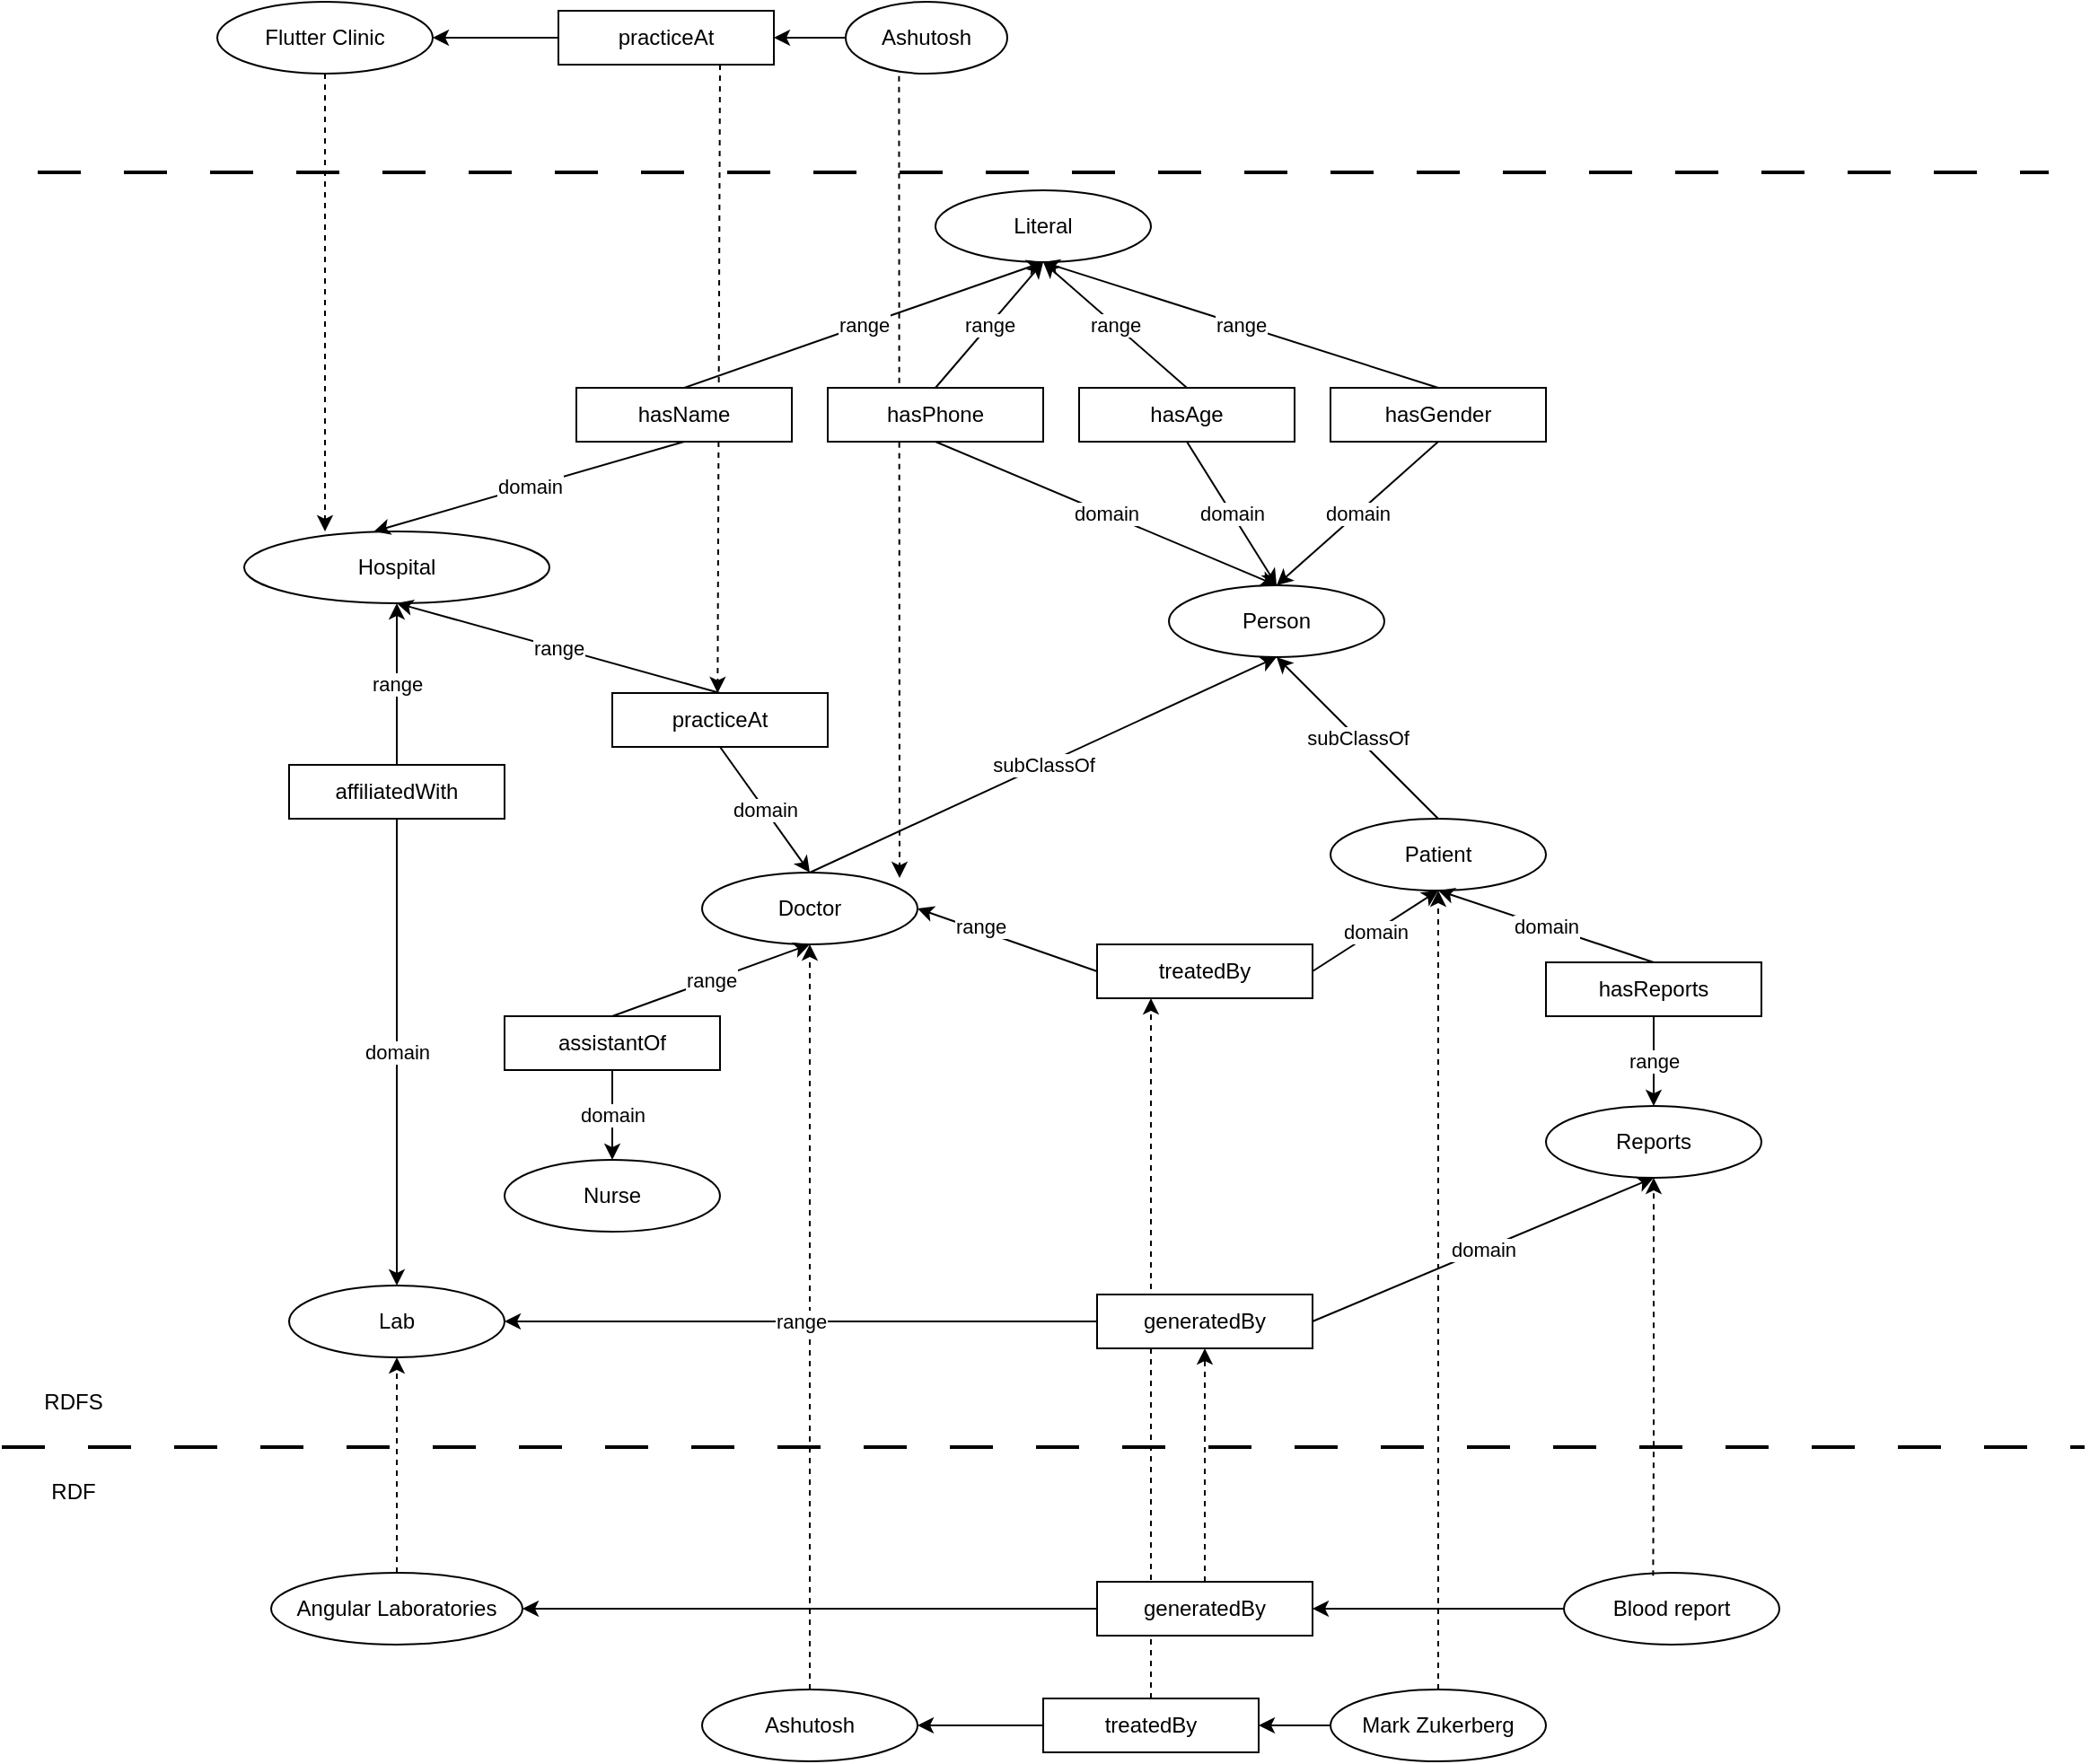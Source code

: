 <mxfile version="24.7.16">
  <diagram name="Page-1" id="ad52d381-51e7-2e0d-a935-2d0ddd2fd229">
    <mxGraphModel dx="2463" dy="919" grid="1" gridSize="10" guides="1" tooltips="1" connect="1" arrows="1" fold="1" page="1" pageScale="1" pageWidth="1100" pageHeight="850" background="none" math="0" shadow="0">
      <root>
        <mxCell id="0" />
        <mxCell id="1" parent="0" />
        <mxCell id="e0X_U4gPlemam7wgZ4IY-131" value="" style="endArrow=classic;html=1;rounded=0;exitX=0.5;exitY=0;exitDx=0;exitDy=0;dashed=1;entryX=0.5;entryY=1;entryDx=0;entryDy=0;" edge="1" parent="1" source="e0X_U4gPlemam7wgZ4IY-110" target="e0X_U4gPlemam7wgZ4IY-37">
          <mxGeometry width="50" height="50" relative="1" as="geometry">
            <mxPoint x="360" y="965" as="sourcePoint" />
            <mxPoint x="350" y="740" as="targetPoint" />
            <Array as="points" />
          </mxGeometry>
        </mxCell>
        <mxCell id="e0X_U4gPlemam7wgZ4IY-128" value="" style="endArrow=classic;html=1;rounded=0;dashed=1;exitX=0.33;exitY=1.033;exitDx=0;exitDy=0;exitPerimeter=0;" edge="1" parent="1" source="e0X_U4gPlemam7wgZ4IY-124">
          <mxGeometry width="50" height="50" relative="1" as="geometry">
            <mxPoint x="310" y="70" as="sourcePoint" />
            <mxPoint x="400" y="513" as="targetPoint" />
          </mxGeometry>
        </mxCell>
        <mxCell id="e0X_U4gPlemam7wgZ4IY-122" value="" style="endArrow=classic;html=1;rounded=0;dashed=1;exitX=0.75;exitY=1;exitDx=0;exitDy=0;" edge="1" parent="1" source="e0X_U4gPlemam7wgZ4IY-123">
          <mxGeometry width="50" height="50" relative="1" as="geometry">
            <mxPoint x="300" y="50" as="sourcePoint" />
            <mxPoint x="298.67" y="410" as="targetPoint" />
          </mxGeometry>
        </mxCell>
        <mxCell id="e0X_U4gPlemam7wgZ4IY-107" value="" style="endArrow=classic;html=1;rounded=0;entryX=0.25;entryY=1;entryDx=0;entryDy=0;dashed=1;" edge="1" parent="1" source="e0X_U4gPlemam7wgZ4IY-104" target="e0X_U4gPlemam7wgZ4IY-59">
          <mxGeometry width="50" height="50" relative="1" as="geometry">
            <mxPoint x="710" y="975" as="sourcePoint" />
            <mxPoint x="710" y="530" as="targetPoint" />
          </mxGeometry>
        </mxCell>
        <mxCell id="e0X_U4gPlemam7wgZ4IY-1" value="Literal" style="ellipse;whiteSpace=wrap;html=1;" vertex="1" parent="1">
          <mxGeometry x="420" y="130" width="120" height="40" as="geometry" />
        </mxCell>
        <mxCell id="e0X_U4gPlemam7wgZ4IY-2" value="hasName" style="rounded=0;whiteSpace=wrap;html=1;" vertex="1" parent="1">
          <mxGeometry x="220" y="240" width="120" height="30" as="geometry" />
        </mxCell>
        <mxCell id="e0X_U4gPlemam7wgZ4IY-5" value="" style="endArrow=classic;html=1;rounded=0;exitX=0.5;exitY=0;exitDx=0;exitDy=0;entryX=0.5;entryY=1;entryDx=0;entryDy=0;" edge="1" parent="1" source="e0X_U4gPlemam7wgZ4IY-2" target="e0X_U4gPlemam7wgZ4IY-1">
          <mxGeometry relative="1" as="geometry">
            <mxPoint x="440" y="260" as="sourcePoint" />
            <mxPoint x="540" y="260" as="targetPoint" />
          </mxGeometry>
        </mxCell>
        <mxCell id="e0X_U4gPlemam7wgZ4IY-6" value="range" style="edgeLabel;resizable=0;html=1;;align=center;verticalAlign=middle;" connectable="0" vertex="1" parent="e0X_U4gPlemam7wgZ4IY-5">
          <mxGeometry relative="1" as="geometry" />
        </mxCell>
        <mxCell id="e0X_U4gPlemam7wgZ4IY-14" value="hasPhone" style="rounded=0;whiteSpace=wrap;html=1;" vertex="1" parent="1">
          <mxGeometry x="360" y="240" width="120" height="30" as="geometry" />
        </mxCell>
        <mxCell id="e0X_U4gPlemam7wgZ4IY-15" value="hasAge" style="rounded=0;whiteSpace=wrap;html=1;" vertex="1" parent="1">
          <mxGeometry x="500" y="240" width="120" height="30" as="geometry" />
        </mxCell>
        <mxCell id="e0X_U4gPlemam7wgZ4IY-17" value="hasGender" style="rounded=0;whiteSpace=wrap;html=1;" vertex="1" parent="1">
          <mxGeometry x="640" y="240" width="120" height="30" as="geometry" />
        </mxCell>
        <mxCell id="e0X_U4gPlemam7wgZ4IY-19" value="" style="endArrow=classic;html=1;rounded=0;exitX=0.5;exitY=0;exitDx=0;exitDy=0;" edge="1" parent="1" source="e0X_U4gPlemam7wgZ4IY-14">
          <mxGeometry relative="1" as="geometry">
            <mxPoint x="440" y="260" as="sourcePoint" />
            <mxPoint x="480" y="170" as="targetPoint" />
          </mxGeometry>
        </mxCell>
        <mxCell id="e0X_U4gPlemam7wgZ4IY-20" value="range" style="edgeLabel;resizable=0;html=1;;align=center;verticalAlign=middle;" connectable="0" vertex="1" parent="e0X_U4gPlemam7wgZ4IY-19">
          <mxGeometry relative="1" as="geometry" />
        </mxCell>
        <mxCell id="e0X_U4gPlemam7wgZ4IY-23" value="" style="endArrow=classic;html=1;rounded=0;exitX=0.5;exitY=0;exitDx=0;exitDy=0;" edge="1" parent="1" source="e0X_U4gPlemam7wgZ4IY-15">
          <mxGeometry relative="1" as="geometry">
            <mxPoint x="430" y="250" as="sourcePoint" />
            <mxPoint x="480" y="170" as="targetPoint" />
          </mxGeometry>
        </mxCell>
        <mxCell id="e0X_U4gPlemam7wgZ4IY-24" value="range" style="edgeLabel;resizable=0;html=1;;align=center;verticalAlign=middle;" connectable="0" vertex="1" parent="e0X_U4gPlemam7wgZ4IY-23">
          <mxGeometry relative="1" as="geometry" />
        </mxCell>
        <mxCell id="e0X_U4gPlemam7wgZ4IY-25" value="" style="endArrow=classic;html=1;rounded=0;exitX=0.5;exitY=0;exitDx=0;exitDy=0;entryX=0.5;entryY=1;entryDx=0;entryDy=0;" edge="1" parent="1" source="e0X_U4gPlemam7wgZ4IY-17" target="e0X_U4gPlemam7wgZ4IY-1">
          <mxGeometry relative="1" as="geometry">
            <mxPoint x="570" y="250" as="sourcePoint" />
            <mxPoint x="490" y="180" as="targetPoint" />
          </mxGeometry>
        </mxCell>
        <mxCell id="e0X_U4gPlemam7wgZ4IY-26" value="range" style="edgeLabel;resizable=0;html=1;;align=center;verticalAlign=middle;" connectable="0" vertex="1" parent="e0X_U4gPlemam7wgZ4IY-25">
          <mxGeometry relative="1" as="geometry" />
        </mxCell>
        <mxCell id="e0X_U4gPlemam7wgZ4IY-27" value="Person" style="ellipse;whiteSpace=wrap;html=1;" vertex="1" parent="1">
          <mxGeometry x="550" y="350" width="120" height="40" as="geometry" />
        </mxCell>
        <mxCell id="e0X_U4gPlemam7wgZ4IY-28" value="Hospital" style="ellipse;whiteSpace=wrap;html=1;" vertex="1" parent="1">
          <mxGeometry x="35" y="320" width="170" height="40" as="geometry" />
        </mxCell>
        <mxCell id="e0X_U4gPlemam7wgZ4IY-29" value="" style="endArrow=classic;html=1;rounded=0;exitX=0.5;exitY=1;exitDx=0;exitDy=0;entryX=0.425;entryY=0;entryDx=0;entryDy=0;entryPerimeter=0;" edge="1" parent="1" source="e0X_U4gPlemam7wgZ4IY-2" target="e0X_U4gPlemam7wgZ4IY-28">
          <mxGeometry relative="1" as="geometry">
            <mxPoint x="230" y="390" as="sourcePoint" />
            <mxPoint x="330" y="390" as="targetPoint" />
          </mxGeometry>
        </mxCell>
        <mxCell id="e0X_U4gPlemam7wgZ4IY-30" value="domain" style="edgeLabel;resizable=0;html=1;;align=center;verticalAlign=middle;" connectable="0" vertex="1" parent="e0X_U4gPlemam7wgZ4IY-29">
          <mxGeometry relative="1" as="geometry" />
        </mxCell>
        <mxCell id="e0X_U4gPlemam7wgZ4IY-31" value="" style="endArrow=classic;html=1;rounded=0;exitX=0.5;exitY=1;exitDx=0;exitDy=0;entryX=0.5;entryY=0;entryDx=0;entryDy=0;" edge="1" parent="1" source="e0X_U4gPlemam7wgZ4IY-14" target="e0X_U4gPlemam7wgZ4IY-27">
          <mxGeometry relative="1" as="geometry">
            <mxPoint x="290" y="280" as="sourcePoint" />
            <mxPoint x="321" y="360" as="targetPoint" />
          </mxGeometry>
        </mxCell>
        <mxCell id="e0X_U4gPlemam7wgZ4IY-32" value="domain" style="edgeLabel;resizable=0;html=1;;align=center;verticalAlign=middle;" connectable="0" vertex="1" parent="e0X_U4gPlemam7wgZ4IY-31">
          <mxGeometry relative="1" as="geometry" />
        </mxCell>
        <mxCell id="e0X_U4gPlemam7wgZ4IY-33" value="" style="endArrow=classic;html=1;rounded=0;exitX=0.5;exitY=1;exitDx=0;exitDy=0;entryX=0.5;entryY=0;entryDx=0;entryDy=0;" edge="1" parent="1" source="e0X_U4gPlemam7wgZ4IY-15" target="e0X_U4gPlemam7wgZ4IY-27">
          <mxGeometry relative="1" as="geometry">
            <mxPoint x="430" y="280" as="sourcePoint" />
            <mxPoint x="620" y="360" as="targetPoint" />
          </mxGeometry>
        </mxCell>
        <mxCell id="e0X_U4gPlemam7wgZ4IY-34" value="domain" style="edgeLabel;resizable=0;html=1;;align=center;verticalAlign=middle;" connectable="0" vertex="1" parent="e0X_U4gPlemam7wgZ4IY-33">
          <mxGeometry relative="1" as="geometry" />
        </mxCell>
        <mxCell id="e0X_U4gPlemam7wgZ4IY-35" value="" style="endArrow=classic;html=1;rounded=0;exitX=0.5;exitY=1;exitDx=0;exitDy=0;entryX=0.5;entryY=0;entryDx=0;entryDy=0;" edge="1" parent="1" source="e0X_U4gPlemam7wgZ4IY-17" target="e0X_U4gPlemam7wgZ4IY-27">
          <mxGeometry relative="1" as="geometry">
            <mxPoint x="570" y="280" as="sourcePoint" />
            <mxPoint x="620" y="360" as="targetPoint" />
          </mxGeometry>
        </mxCell>
        <mxCell id="e0X_U4gPlemam7wgZ4IY-36" value="domain" style="edgeLabel;resizable=0;html=1;;align=center;verticalAlign=middle;" connectable="0" vertex="1" parent="e0X_U4gPlemam7wgZ4IY-35">
          <mxGeometry relative="1" as="geometry" />
        </mxCell>
        <mxCell id="e0X_U4gPlemam7wgZ4IY-37" value="Doctor" style="ellipse;whiteSpace=wrap;html=1;" vertex="1" parent="1">
          <mxGeometry x="290" y="510" width="120" height="40" as="geometry" />
        </mxCell>
        <mxCell id="e0X_U4gPlemam7wgZ4IY-39" value="practiceAt" style="rounded=0;whiteSpace=wrap;html=1;" vertex="1" parent="1">
          <mxGeometry x="240" y="410" width="120" height="30" as="geometry" />
        </mxCell>
        <mxCell id="e0X_U4gPlemam7wgZ4IY-41" value="" style="endArrow=classic;html=1;rounded=0;exitX=0.5;exitY=0;exitDx=0;exitDy=0;entryX=0.5;entryY=1;entryDx=0;entryDy=0;" edge="1" parent="1" source="e0X_U4gPlemam7wgZ4IY-39" target="e0X_U4gPlemam7wgZ4IY-28">
          <mxGeometry relative="1" as="geometry">
            <mxPoint x="440" y="470" as="sourcePoint" />
            <mxPoint x="540" y="470" as="targetPoint" />
          </mxGeometry>
        </mxCell>
        <mxCell id="e0X_U4gPlemam7wgZ4IY-42" value="range" style="edgeLabel;resizable=0;html=1;;align=center;verticalAlign=middle;" connectable="0" vertex="1" parent="e0X_U4gPlemam7wgZ4IY-41">
          <mxGeometry relative="1" as="geometry" />
        </mxCell>
        <mxCell id="e0X_U4gPlemam7wgZ4IY-43" value="" style="endArrow=classic;html=1;rounded=0;exitX=0.5;exitY=1;exitDx=0;exitDy=0;entryX=0.5;entryY=0;entryDx=0;entryDy=0;" edge="1" parent="1" source="e0X_U4gPlemam7wgZ4IY-39" target="e0X_U4gPlemam7wgZ4IY-37">
          <mxGeometry relative="1" as="geometry">
            <mxPoint x="290" y="280" as="sourcePoint" />
            <mxPoint x="321" y="360" as="targetPoint" />
          </mxGeometry>
        </mxCell>
        <mxCell id="e0X_U4gPlemam7wgZ4IY-44" value="domain" style="edgeLabel;resizable=0;html=1;;align=center;verticalAlign=middle;" connectable="0" vertex="1" parent="e0X_U4gPlemam7wgZ4IY-43">
          <mxGeometry relative="1" as="geometry" />
        </mxCell>
        <mxCell id="e0X_U4gPlemam7wgZ4IY-46" value="" style="endArrow=classic;html=1;rounded=0;exitX=0.5;exitY=0;exitDx=0;exitDy=0;entryX=0.5;entryY=1;entryDx=0;entryDy=0;" edge="1" parent="1" source="e0X_U4gPlemam7wgZ4IY-37" target="e0X_U4gPlemam7wgZ4IY-27">
          <mxGeometry relative="1" as="geometry">
            <mxPoint x="440" y="470" as="sourcePoint" />
            <mxPoint x="540" y="470" as="targetPoint" />
          </mxGeometry>
        </mxCell>
        <mxCell id="e0X_U4gPlemam7wgZ4IY-47" value="subClassOf" style="edgeLabel;resizable=0;html=1;;align=center;verticalAlign=middle;" connectable="0" vertex="1" parent="e0X_U4gPlemam7wgZ4IY-46">
          <mxGeometry relative="1" as="geometry" />
        </mxCell>
        <mxCell id="e0X_U4gPlemam7wgZ4IY-48" value="Patient" style="ellipse;whiteSpace=wrap;html=1;" vertex="1" parent="1">
          <mxGeometry x="640" y="480" width="120" height="40" as="geometry" />
        </mxCell>
        <mxCell id="e0X_U4gPlemam7wgZ4IY-51" value="" style="endArrow=classic;html=1;rounded=0;exitX=0.5;exitY=0;exitDx=0;exitDy=0;entryX=0.5;entryY=1;entryDx=0;entryDy=0;" edge="1" parent="1" source="e0X_U4gPlemam7wgZ4IY-48" target="e0X_U4gPlemam7wgZ4IY-27">
          <mxGeometry relative="1" as="geometry">
            <mxPoint x="490" y="480" as="sourcePoint" />
            <mxPoint x="620" y="400" as="targetPoint" />
          </mxGeometry>
        </mxCell>
        <mxCell id="e0X_U4gPlemam7wgZ4IY-52" value="subClassOf" style="edgeLabel;resizable=0;html=1;;align=center;verticalAlign=middle;" connectable="0" vertex="1" parent="e0X_U4gPlemam7wgZ4IY-51">
          <mxGeometry relative="1" as="geometry" />
        </mxCell>
        <mxCell id="e0X_U4gPlemam7wgZ4IY-54" value="assistantOf" style="rounded=0;whiteSpace=wrap;html=1;" vertex="1" parent="1">
          <mxGeometry x="180" y="590" width="120" height="30" as="geometry" />
        </mxCell>
        <mxCell id="e0X_U4gPlemam7wgZ4IY-55" value="" style="endArrow=classic;html=1;rounded=0;exitX=0.5;exitY=0;exitDx=0;exitDy=0;entryX=0.5;entryY=1;entryDx=0;entryDy=0;" edge="1" parent="1" source="e0X_U4gPlemam7wgZ4IY-54" target="e0X_U4gPlemam7wgZ4IY-37">
          <mxGeometry relative="1" as="geometry">
            <mxPoint x="440" y="590" as="sourcePoint" />
            <mxPoint x="390" y="550" as="targetPoint" />
          </mxGeometry>
        </mxCell>
        <mxCell id="e0X_U4gPlemam7wgZ4IY-56" value="range" style="edgeLabel;resizable=0;html=1;;align=center;verticalAlign=middle;" connectable="0" vertex="1" parent="e0X_U4gPlemam7wgZ4IY-55">
          <mxGeometry relative="1" as="geometry" />
        </mxCell>
        <mxCell id="e0X_U4gPlemam7wgZ4IY-57" value="" style="endArrow=classic;html=1;rounded=0;exitX=0.5;exitY=1;exitDx=0;exitDy=0;entryX=0.5;entryY=0;entryDx=0;entryDy=0;" edge="1" parent="1" source="e0X_U4gPlemam7wgZ4IY-54" target="e0X_U4gPlemam7wgZ4IY-53">
          <mxGeometry relative="1" as="geometry">
            <mxPoint x="350" y="440" as="sourcePoint" />
            <mxPoint x="400" y="520" as="targetPoint" />
          </mxGeometry>
        </mxCell>
        <mxCell id="e0X_U4gPlemam7wgZ4IY-58" value="domain" style="edgeLabel;resizable=0;html=1;;align=center;verticalAlign=middle;" connectable="0" vertex="1" parent="e0X_U4gPlemam7wgZ4IY-57">
          <mxGeometry relative="1" as="geometry" />
        </mxCell>
        <mxCell id="e0X_U4gPlemam7wgZ4IY-59" value="treatedBy" style="rounded=0;whiteSpace=wrap;html=1;" vertex="1" parent="1">
          <mxGeometry x="510" y="550" width="120" height="30" as="geometry" />
        </mxCell>
        <mxCell id="e0X_U4gPlemam7wgZ4IY-60" value="" style="endArrow=classic;html=1;rounded=0;exitX=0;exitY=0.5;exitDx=0;exitDy=0;entryX=1;entryY=0.5;entryDx=0;entryDy=0;" edge="1" parent="1" source="e0X_U4gPlemam7wgZ4IY-59" target="e0X_U4gPlemam7wgZ4IY-37">
          <mxGeometry relative="1" as="geometry">
            <mxPoint x="410" y="610" as="sourcePoint" />
            <mxPoint x="370" y="560" as="targetPoint" />
          </mxGeometry>
        </mxCell>
        <mxCell id="e0X_U4gPlemam7wgZ4IY-61" value="range" style="edgeLabel;resizable=0;html=1;;align=center;verticalAlign=middle;" connectable="0" vertex="1" parent="e0X_U4gPlemam7wgZ4IY-60">
          <mxGeometry relative="1" as="geometry">
            <mxPoint x="-15" y="-8" as="offset" />
          </mxGeometry>
        </mxCell>
        <mxCell id="e0X_U4gPlemam7wgZ4IY-62" value="" style="endArrow=classic;html=1;rounded=0;exitX=1;exitY=0.5;exitDx=0;exitDy=0;entryX=0.5;entryY=1;entryDx=0;entryDy=0;" edge="1" parent="1" source="e0X_U4gPlemam7wgZ4IY-59" target="e0X_U4gPlemam7wgZ4IY-48">
          <mxGeometry relative="1" as="geometry">
            <mxPoint x="410" y="640" as="sourcePoint" />
            <mxPoint x="470" y="680" as="targetPoint" />
          </mxGeometry>
        </mxCell>
        <mxCell id="e0X_U4gPlemam7wgZ4IY-63" value="domain" style="edgeLabel;resizable=0;html=1;;align=center;verticalAlign=middle;" connectable="0" vertex="1" parent="e0X_U4gPlemam7wgZ4IY-62">
          <mxGeometry relative="1" as="geometry" />
        </mxCell>
        <mxCell id="e0X_U4gPlemam7wgZ4IY-64" value="hasReports" style="rounded=0;whiteSpace=wrap;html=1;" vertex="1" parent="1">
          <mxGeometry x="760" y="560" width="120" height="30" as="geometry" />
        </mxCell>
        <mxCell id="e0X_U4gPlemam7wgZ4IY-66" value="" style="endArrow=classic;html=1;rounded=0;exitX=0.5;exitY=0;exitDx=0;exitDy=0;" edge="1" parent="1" source="e0X_U4gPlemam7wgZ4IY-64">
          <mxGeometry relative="1" as="geometry">
            <mxPoint x="640" y="575" as="sourcePoint" />
            <mxPoint x="700" y="520" as="targetPoint" />
            <Array as="points" />
          </mxGeometry>
        </mxCell>
        <mxCell id="e0X_U4gPlemam7wgZ4IY-67" value="domain" style="edgeLabel;resizable=0;html=1;;align=center;verticalAlign=middle;" connectable="0" vertex="1" parent="e0X_U4gPlemam7wgZ4IY-66">
          <mxGeometry relative="1" as="geometry" />
        </mxCell>
        <mxCell id="e0X_U4gPlemam7wgZ4IY-68" value="Reports" style="ellipse;whiteSpace=wrap;html=1;" vertex="1" parent="1">
          <mxGeometry x="760" y="640" width="120" height="40" as="geometry" />
        </mxCell>
        <mxCell id="e0X_U4gPlemam7wgZ4IY-69" value="" style="endArrow=classic;html=1;rounded=0;exitX=0.5;exitY=1;exitDx=0;exitDy=0;entryX=0.5;entryY=0;entryDx=0;entryDy=0;" edge="1" parent="1" source="e0X_U4gPlemam7wgZ4IY-64" target="e0X_U4gPlemam7wgZ4IY-68">
          <mxGeometry relative="1" as="geometry">
            <mxPoint x="520" y="575" as="sourcePoint" />
            <mxPoint x="430" y="540" as="targetPoint" />
          </mxGeometry>
        </mxCell>
        <mxCell id="e0X_U4gPlemam7wgZ4IY-70" value="range" style="edgeLabel;resizable=0;html=1;;align=center;verticalAlign=middle;" connectable="0" vertex="1" parent="e0X_U4gPlemam7wgZ4IY-69">
          <mxGeometry relative="1" as="geometry" />
        </mxCell>
        <mxCell id="e0X_U4gPlemam7wgZ4IY-71" value="affiliatedWith" style="rounded=0;whiteSpace=wrap;html=1;" vertex="1" parent="1">
          <mxGeometry x="60" y="450" width="120" height="30" as="geometry" />
        </mxCell>
        <mxCell id="e0X_U4gPlemam7wgZ4IY-76" value="" style="endArrow=classic;html=1;rounded=0;exitX=0.5;exitY=0;exitDx=0;exitDy=0;entryX=0.5;entryY=1;entryDx=0;entryDy=0;" edge="1" parent="1" source="e0X_U4gPlemam7wgZ4IY-71" target="e0X_U4gPlemam7wgZ4IY-28">
          <mxGeometry relative="1" as="geometry">
            <mxPoint x="310" y="420" as="sourcePoint" />
            <mxPoint x="290" y="360" as="targetPoint" />
          </mxGeometry>
        </mxCell>
        <mxCell id="e0X_U4gPlemam7wgZ4IY-77" value="range" style="edgeLabel;resizable=0;html=1;;align=center;verticalAlign=middle;" connectable="0" vertex="1" parent="e0X_U4gPlemam7wgZ4IY-76">
          <mxGeometry relative="1" as="geometry" />
        </mxCell>
        <mxCell id="e0X_U4gPlemam7wgZ4IY-78" value="Lab" style="ellipse;whiteSpace=wrap;html=1;" vertex="1" parent="1">
          <mxGeometry x="60" y="740" width="120" height="40" as="geometry" />
        </mxCell>
        <mxCell id="e0X_U4gPlemam7wgZ4IY-79" value="" style="endArrow=classic;html=1;rounded=0;entryX=0.5;entryY=0;entryDx=0;entryDy=0;exitX=0.5;exitY=1;exitDx=0;exitDy=0;" edge="1" parent="1" source="e0X_U4gPlemam7wgZ4IY-71" target="e0X_U4gPlemam7wgZ4IY-78">
          <mxGeometry relative="1" as="geometry">
            <mxPoint x="140" y="490" as="sourcePoint" />
            <mxPoint x="370" y="520" as="targetPoint" />
          </mxGeometry>
        </mxCell>
        <mxCell id="e0X_U4gPlemam7wgZ4IY-80" value="domain" style="edgeLabel;resizable=0;html=1;;align=center;verticalAlign=middle;" connectable="0" vertex="1" parent="e0X_U4gPlemam7wgZ4IY-79">
          <mxGeometry relative="1" as="geometry" />
        </mxCell>
        <mxCell id="e0X_U4gPlemam7wgZ4IY-81" value="generatedBy" style="rounded=0;whiteSpace=wrap;html=1;" vertex="1" parent="1">
          <mxGeometry x="510" y="745" width="120" height="30" as="geometry" />
        </mxCell>
        <mxCell id="e0X_U4gPlemam7wgZ4IY-82" value="" style="endArrow=classic;html=1;rounded=0;exitX=0;exitY=0.5;exitDx=0;exitDy=0;entryX=1;entryY=0.5;entryDx=0;entryDy=0;" edge="1" parent="1" source="e0X_U4gPlemam7wgZ4IY-81" target="e0X_U4gPlemam7wgZ4IY-78">
          <mxGeometry relative="1" as="geometry">
            <mxPoint x="830" y="600" as="sourcePoint" />
            <mxPoint x="830" y="650" as="targetPoint" />
          </mxGeometry>
        </mxCell>
        <mxCell id="e0X_U4gPlemam7wgZ4IY-83" value="range" style="edgeLabel;resizable=0;html=1;;align=center;verticalAlign=middle;" connectable="0" vertex="1" parent="e0X_U4gPlemam7wgZ4IY-82">
          <mxGeometry relative="1" as="geometry" />
        </mxCell>
        <mxCell id="e0X_U4gPlemam7wgZ4IY-84" value="" style="endArrow=classic;html=1;rounded=0;exitX=1;exitY=0.5;exitDx=0;exitDy=0;entryX=0.5;entryY=1;entryDx=0;entryDy=0;" edge="1" parent="1" source="e0X_U4gPlemam7wgZ4IY-81" target="e0X_U4gPlemam7wgZ4IY-68">
          <mxGeometry relative="1" as="geometry">
            <mxPoint x="830" y="570" as="sourcePoint" />
            <mxPoint x="710" y="530" as="targetPoint" />
            <Array as="points" />
          </mxGeometry>
        </mxCell>
        <mxCell id="e0X_U4gPlemam7wgZ4IY-85" value="domain" style="edgeLabel;resizable=0;html=1;;align=center;verticalAlign=middle;" connectable="0" vertex="1" parent="e0X_U4gPlemam7wgZ4IY-84">
          <mxGeometry relative="1" as="geometry" />
        </mxCell>
        <mxCell id="e0X_U4gPlemam7wgZ4IY-88" value="" style="endArrow=none;dashed=1;html=1;dashPattern=12 12;strokeWidth=2;rounded=0;" edge="1" parent="1">
          <mxGeometry width="50" height="50" relative="1" as="geometry">
            <mxPoint x="-80" y="120" as="sourcePoint" />
            <mxPoint x="1040" y="120" as="targetPoint" />
          </mxGeometry>
        </mxCell>
        <mxCell id="e0X_U4gPlemam7wgZ4IY-89" value="" style="endArrow=none;dashed=1;html=1;strokeWidth=2;rounded=0;dashPattern=12 12;" edge="1" parent="1">
          <mxGeometry width="50" height="50" relative="1" as="geometry">
            <mxPoint x="-100" y="830" as="sourcePoint" />
            <mxPoint x="1060" y="830" as="targetPoint" />
          </mxGeometry>
        </mxCell>
        <mxCell id="e0X_U4gPlemam7wgZ4IY-90" value="RDFS" style="text;html=1;align=center;verticalAlign=middle;whiteSpace=wrap;rounded=0;" vertex="1" parent="1">
          <mxGeometry x="-90" y="790" width="60" height="30" as="geometry" />
        </mxCell>
        <mxCell id="e0X_U4gPlemam7wgZ4IY-92" value="RDF" style="text;html=1;align=center;verticalAlign=middle;whiteSpace=wrap;rounded=0;" vertex="1" parent="1">
          <mxGeometry x="-90" y="840" width="60" height="30" as="geometry" />
        </mxCell>
        <mxCell id="e0X_U4gPlemam7wgZ4IY-93" value="Angular Laboratories" style="ellipse;whiteSpace=wrap;html=1;" vertex="1" parent="1">
          <mxGeometry x="50" y="900" width="140" height="40" as="geometry" />
        </mxCell>
        <mxCell id="e0X_U4gPlemam7wgZ4IY-94" value="generatedBy" style="rounded=0;whiteSpace=wrap;html=1;" vertex="1" parent="1">
          <mxGeometry x="510" y="905" width="120" height="30" as="geometry" />
        </mxCell>
        <mxCell id="e0X_U4gPlemam7wgZ4IY-95" value="Blood report" style="ellipse;whiteSpace=wrap;html=1;" vertex="1" parent="1">
          <mxGeometry x="770" y="900" width="120" height="40" as="geometry" />
        </mxCell>
        <mxCell id="e0X_U4gPlemam7wgZ4IY-96" value="" style="endArrow=classic;html=1;rounded=0;exitX=0;exitY=0.5;exitDx=0;exitDy=0;entryX=1;entryY=0.5;entryDx=0;entryDy=0;" edge="1" parent="1" source="e0X_U4gPlemam7wgZ4IY-95" target="e0X_U4gPlemam7wgZ4IY-94">
          <mxGeometry width="50" height="50" relative="1" as="geometry">
            <mxPoint x="420" y="830" as="sourcePoint" />
            <mxPoint x="470" y="780" as="targetPoint" />
          </mxGeometry>
        </mxCell>
        <mxCell id="e0X_U4gPlemam7wgZ4IY-97" value="" style="endArrow=classic;html=1;rounded=0;exitX=0;exitY=0.5;exitDx=0;exitDy=0;entryX=1;entryY=0.5;entryDx=0;entryDy=0;" edge="1" parent="1" source="e0X_U4gPlemam7wgZ4IY-94" target="e0X_U4gPlemam7wgZ4IY-93">
          <mxGeometry width="50" height="50" relative="1" as="geometry">
            <mxPoint x="770" y="925" as="sourcePoint" />
            <mxPoint x="640" y="925" as="targetPoint" />
          </mxGeometry>
        </mxCell>
        <mxCell id="e0X_U4gPlemam7wgZ4IY-101" value="" style="endArrow=classic;html=1;rounded=0;dashed=1;exitX=0.5;exitY=0;exitDx=0;exitDy=0;entryX=0.5;entryY=1;entryDx=0;entryDy=0;" edge="1" parent="1" source="e0X_U4gPlemam7wgZ4IY-93" target="e0X_U4gPlemam7wgZ4IY-78">
          <mxGeometry width="50" height="50" relative="1" as="geometry">
            <mxPoint x="140" y="820" as="sourcePoint" />
            <mxPoint x="220" y="800" as="targetPoint" />
          </mxGeometry>
        </mxCell>
        <mxCell id="e0X_U4gPlemam7wgZ4IY-102" value="" style="endArrow=classic;html=1;rounded=0;dashed=1;exitX=0.5;exitY=0;exitDx=0;exitDy=0;entryX=0.5;entryY=1;entryDx=0;entryDy=0;" edge="1" parent="1" source="e0X_U4gPlemam7wgZ4IY-94" target="e0X_U4gPlemam7wgZ4IY-81">
          <mxGeometry width="50" height="50" relative="1" as="geometry">
            <mxPoint x="150" y="905" as="sourcePoint" />
            <mxPoint x="150" y="790" as="targetPoint" />
            <Array as="points">
              <mxPoint x="570" y="830" />
            </Array>
          </mxGeometry>
        </mxCell>
        <mxCell id="e0X_U4gPlemam7wgZ4IY-103" value="" style="endArrow=classic;html=1;rounded=0;dashed=1;exitX=0.414;exitY=0.042;exitDx=0;exitDy=0;exitPerimeter=0;" edge="1" parent="1" source="e0X_U4gPlemam7wgZ4IY-95">
          <mxGeometry width="50" height="50" relative="1" as="geometry">
            <mxPoint x="820" y="890" as="sourcePoint" />
            <mxPoint x="820" y="680" as="targetPoint" />
            <Array as="points">
              <mxPoint x="820" y="830" />
            </Array>
          </mxGeometry>
        </mxCell>
        <mxCell id="e0X_U4gPlemam7wgZ4IY-104" value="treatedBy" style="rounded=0;whiteSpace=wrap;html=1;" vertex="1" parent="1">
          <mxGeometry x="480" y="970" width="120" height="30" as="geometry" />
        </mxCell>
        <mxCell id="e0X_U4gPlemam7wgZ4IY-105" value="Mark Zukerberg" style="ellipse;whiteSpace=wrap;html=1;" vertex="1" parent="1">
          <mxGeometry x="640" y="965" width="120" height="40" as="geometry" />
        </mxCell>
        <mxCell id="e0X_U4gPlemam7wgZ4IY-106" value="" style="endArrow=classic;html=1;rounded=0;entryX=0.5;entryY=1;entryDx=0;entryDy=0;exitX=0.5;exitY=0;exitDx=0;exitDy=0;dashed=1;" edge="1" parent="1" source="e0X_U4gPlemam7wgZ4IY-105" target="e0X_U4gPlemam7wgZ4IY-48">
          <mxGeometry width="50" height="50" relative="1" as="geometry">
            <mxPoint x="410" y="760" as="sourcePoint" />
            <mxPoint x="460" y="710" as="targetPoint" />
          </mxGeometry>
        </mxCell>
        <mxCell id="e0X_U4gPlemam7wgZ4IY-108" value="" style="endArrow=classic;html=1;rounded=0;exitX=0;exitY=0.5;exitDx=0;exitDy=0;entryX=1;entryY=0.5;entryDx=0;entryDy=0;" edge="1" parent="1" source="e0X_U4gPlemam7wgZ4IY-105" target="e0X_U4gPlemam7wgZ4IY-104">
          <mxGeometry width="50" height="50" relative="1" as="geometry">
            <mxPoint x="770" y="925" as="sourcePoint" />
            <mxPoint x="640" y="925" as="targetPoint" />
          </mxGeometry>
        </mxCell>
        <mxCell id="e0X_U4gPlemam7wgZ4IY-110" value="Ashutosh" style="ellipse;whiteSpace=wrap;html=1;" vertex="1" parent="1">
          <mxGeometry x="290" y="965" width="120" height="40" as="geometry" />
        </mxCell>
        <mxCell id="e0X_U4gPlemam7wgZ4IY-112" value="" style="endArrow=classic;html=1;rounded=0;entryX=1;entryY=0.5;entryDx=0;entryDy=0;" edge="1" parent="1" target="e0X_U4gPlemam7wgZ4IY-110">
          <mxGeometry width="50" height="50" relative="1" as="geometry">
            <mxPoint x="480" y="985" as="sourcePoint" />
            <mxPoint x="610" y="995" as="targetPoint" />
          </mxGeometry>
        </mxCell>
        <mxCell id="e0X_U4gPlemam7wgZ4IY-126" style="edgeStyle=orthogonalEdgeStyle;rounded=0;orthogonalLoop=1;jettySize=auto;html=1;exitX=0;exitY=0.5;exitDx=0;exitDy=0;entryX=1;entryY=0.5;entryDx=0;entryDy=0;" edge="1" parent="1" source="e0X_U4gPlemam7wgZ4IY-123" target="e0X_U4gPlemam7wgZ4IY-125">
          <mxGeometry relative="1" as="geometry" />
        </mxCell>
        <mxCell id="e0X_U4gPlemam7wgZ4IY-123" value="practiceAt" style="rounded=0;whiteSpace=wrap;html=1;" vertex="1" parent="1">
          <mxGeometry x="210" y="30" width="120" height="30" as="geometry" />
        </mxCell>
        <mxCell id="e0X_U4gPlemam7wgZ4IY-124" value="Ashutosh" style="ellipse;whiteSpace=wrap;html=1;" vertex="1" parent="1">
          <mxGeometry x="370" y="25" width="90" height="40" as="geometry" />
        </mxCell>
        <mxCell id="e0X_U4gPlemam7wgZ4IY-125" value="Flutter Clinic" style="ellipse;whiteSpace=wrap;html=1;" vertex="1" parent="1">
          <mxGeometry x="20" y="25" width="120" height="40" as="geometry" />
        </mxCell>
        <mxCell id="e0X_U4gPlemam7wgZ4IY-129" value="" style="endArrow=classic;html=1;rounded=0;exitX=0;exitY=0.5;exitDx=0;exitDy=0;entryX=1;entryY=0.5;entryDx=0;entryDy=0;" edge="1" parent="1" source="e0X_U4gPlemam7wgZ4IY-124" target="e0X_U4gPlemam7wgZ4IY-123">
          <mxGeometry width="50" height="50" relative="1" as="geometry">
            <mxPoint x="520" y="925" as="sourcePoint" />
            <mxPoint x="220" y="925" as="targetPoint" />
          </mxGeometry>
        </mxCell>
        <mxCell id="e0X_U4gPlemam7wgZ4IY-130" value="" style="endArrow=classic;html=1;rounded=0;dashed=1;exitX=0.5;exitY=1;exitDx=0;exitDy=0;" edge="1" parent="1" source="e0X_U4gPlemam7wgZ4IY-125">
          <mxGeometry width="50" height="50" relative="1" as="geometry">
            <mxPoint x="81.33" y="60" as="sourcePoint" />
            <mxPoint x="80" y="320" as="targetPoint" />
          </mxGeometry>
        </mxCell>
        <mxCell id="e0X_U4gPlemam7wgZ4IY-53" value="Nurse" style="ellipse;whiteSpace=wrap;html=1;" vertex="1" parent="1">
          <mxGeometry x="180" y="670" width="120" height="40" as="geometry" />
        </mxCell>
      </root>
    </mxGraphModel>
  </diagram>
</mxfile>
